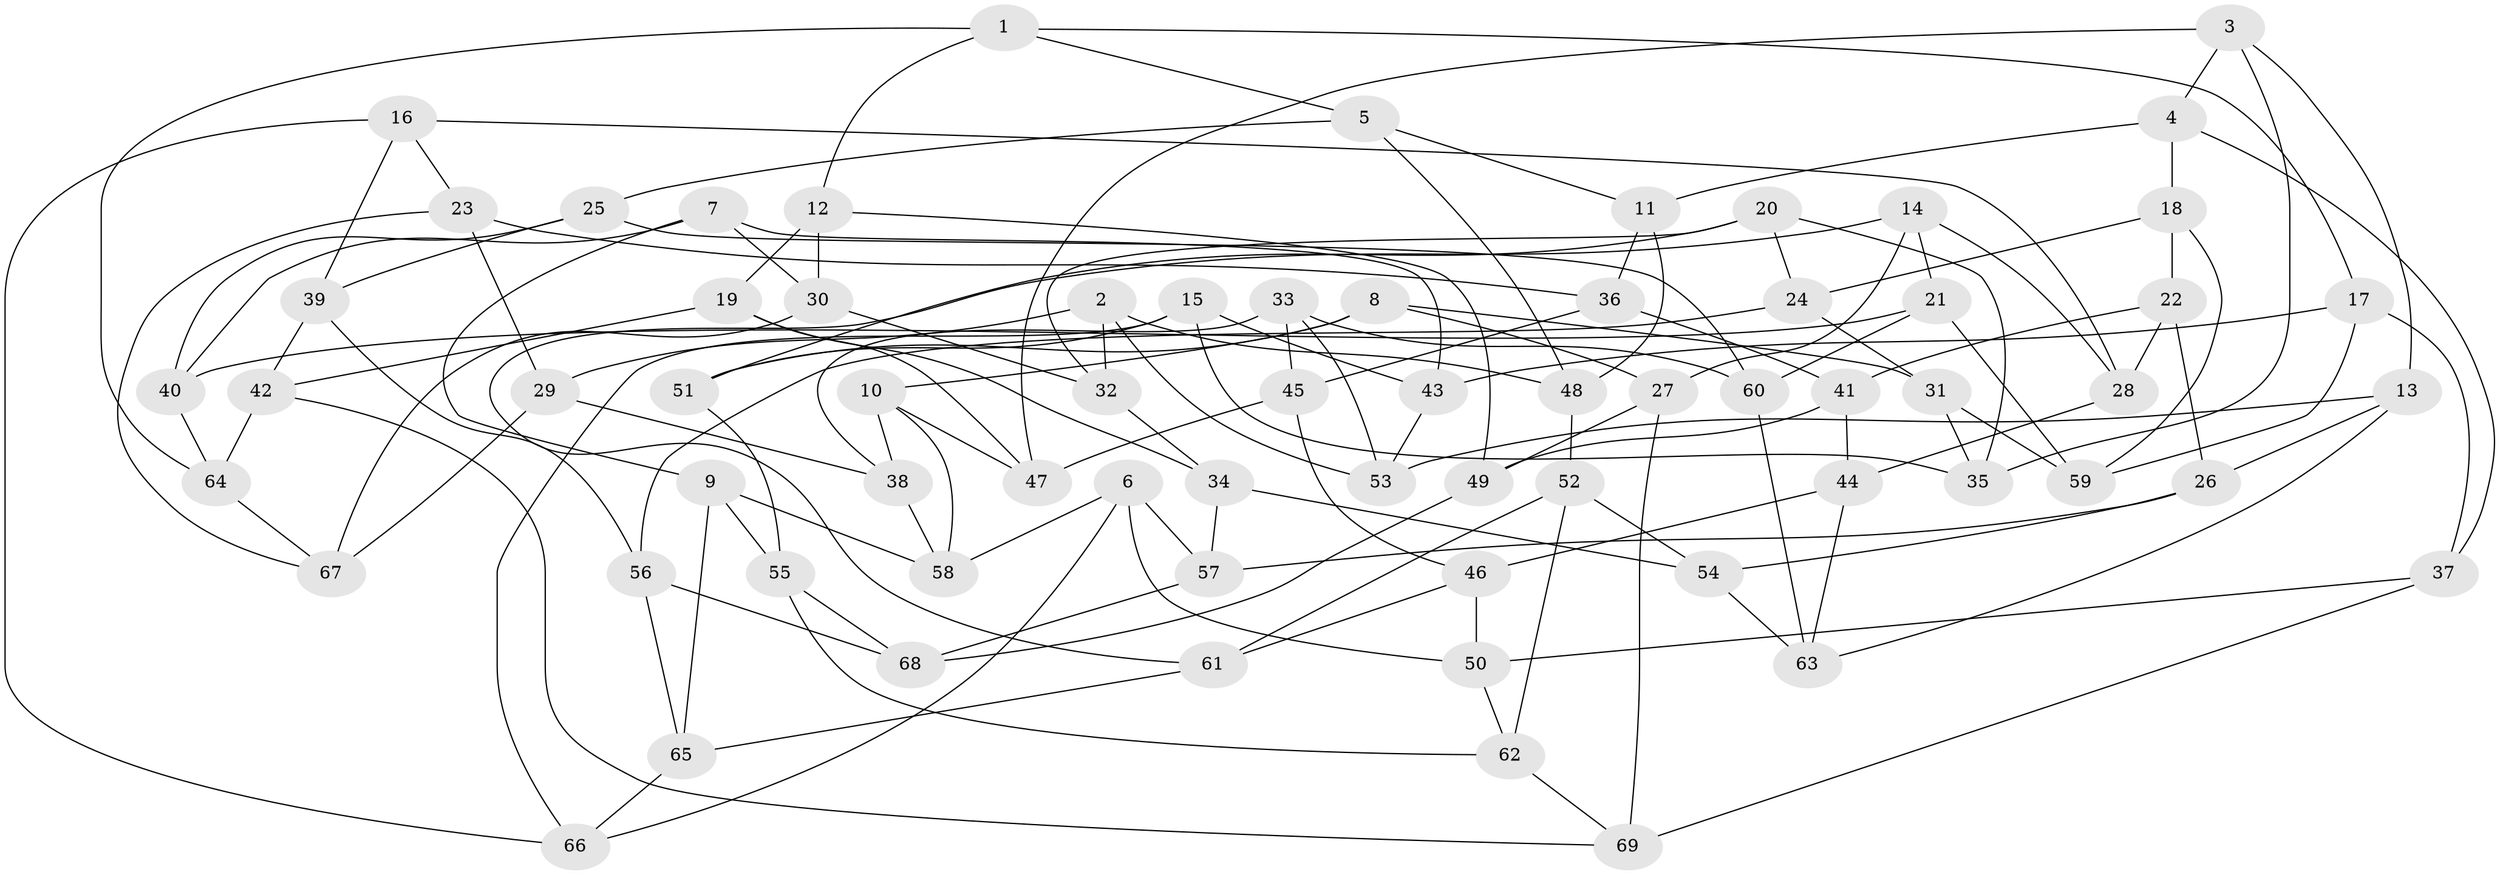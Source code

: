 // Generated by graph-tools (version 1.1) at 2025/16/03/09/25 04:16:40]
// undirected, 69 vertices, 138 edges
graph export_dot {
graph [start="1"]
  node [color=gray90,style=filled];
  1;
  2;
  3;
  4;
  5;
  6;
  7;
  8;
  9;
  10;
  11;
  12;
  13;
  14;
  15;
  16;
  17;
  18;
  19;
  20;
  21;
  22;
  23;
  24;
  25;
  26;
  27;
  28;
  29;
  30;
  31;
  32;
  33;
  34;
  35;
  36;
  37;
  38;
  39;
  40;
  41;
  42;
  43;
  44;
  45;
  46;
  47;
  48;
  49;
  50;
  51;
  52;
  53;
  54;
  55;
  56;
  57;
  58;
  59;
  60;
  61;
  62;
  63;
  64;
  65;
  66;
  67;
  68;
  69;
  1 -- 12;
  1 -- 17;
  1 -- 5;
  1 -- 64;
  2 -- 32;
  2 -- 48;
  2 -- 53;
  2 -- 29;
  3 -- 47;
  3 -- 35;
  3 -- 4;
  3 -- 13;
  4 -- 37;
  4 -- 18;
  4 -- 11;
  5 -- 11;
  5 -- 48;
  5 -- 25;
  6 -- 58;
  6 -- 66;
  6 -- 57;
  6 -- 50;
  7 -- 43;
  7 -- 40;
  7 -- 9;
  7 -- 30;
  8 -- 10;
  8 -- 27;
  8 -- 31;
  8 -- 51;
  9 -- 58;
  9 -- 55;
  9 -- 65;
  10 -- 58;
  10 -- 47;
  10 -- 38;
  11 -- 48;
  11 -- 36;
  12 -- 49;
  12 -- 30;
  12 -- 19;
  13 -- 26;
  13 -- 63;
  13 -- 53;
  14 -- 21;
  14 -- 61;
  14 -- 27;
  14 -- 28;
  15 -- 35;
  15 -- 66;
  15 -- 43;
  15 -- 51;
  16 -- 39;
  16 -- 23;
  16 -- 66;
  16 -- 28;
  17 -- 59;
  17 -- 37;
  17 -- 43;
  18 -- 24;
  18 -- 59;
  18 -- 22;
  19 -- 34;
  19 -- 47;
  19 -- 42;
  20 -- 35;
  20 -- 32;
  20 -- 24;
  20 -- 51;
  21 -- 59;
  21 -- 40;
  21 -- 60;
  22 -- 41;
  22 -- 26;
  22 -- 28;
  23 -- 29;
  23 -- 36;
  23 -- 67;
  24 -- 31;
  24 -- 56;
  25 -- 39;
  25 -- 40;
  25 -- 60;
  26 -- 54;
  26 -- 57;
  27 -- 69;
  27 -- 49;
  28 -- 44;
  29 -- 38;
  29 -- 67;
  30 -- 67;
  30 -- 32;
  31 -- 59;
  31 -- 35;
  32 -- 34;
  33 -- 60;
  33 -- 38;
  33 -- 53;
  33 -- 45;
  34 -- 57;
  34 -- 54;
  36 -- 45;
  36 -- 41;
  37 -- 50;
  37 -- 69;
  38 -- 58;
  39 -- 56;
  39 -- 42;
  40 -- 64;
  41 -- 44;
  41 -- 49;
  42 -- 64;
  42 -- 69;
  43 -- 53;
  44 -- 63;
  44 -- 46;
  45 -- 47;
  45 -- 46;
  46 -- 50;
  46 -- 61;
  48 -- 52;
  49 -- 68;
  50 -- 62;
  51 -- 55;
  52 -- 62;
  52 -- 61;
  52 -- 54;
  54 -- 63;
  55 -- 68;
  55 -- 62;
  56 -- 68;
  56 -- 65;
  57 -- 68;
  60 -- 63;
  61 -- 65;
  62 -- 69;
  64 -- 67;
  65 -- 66;
}
